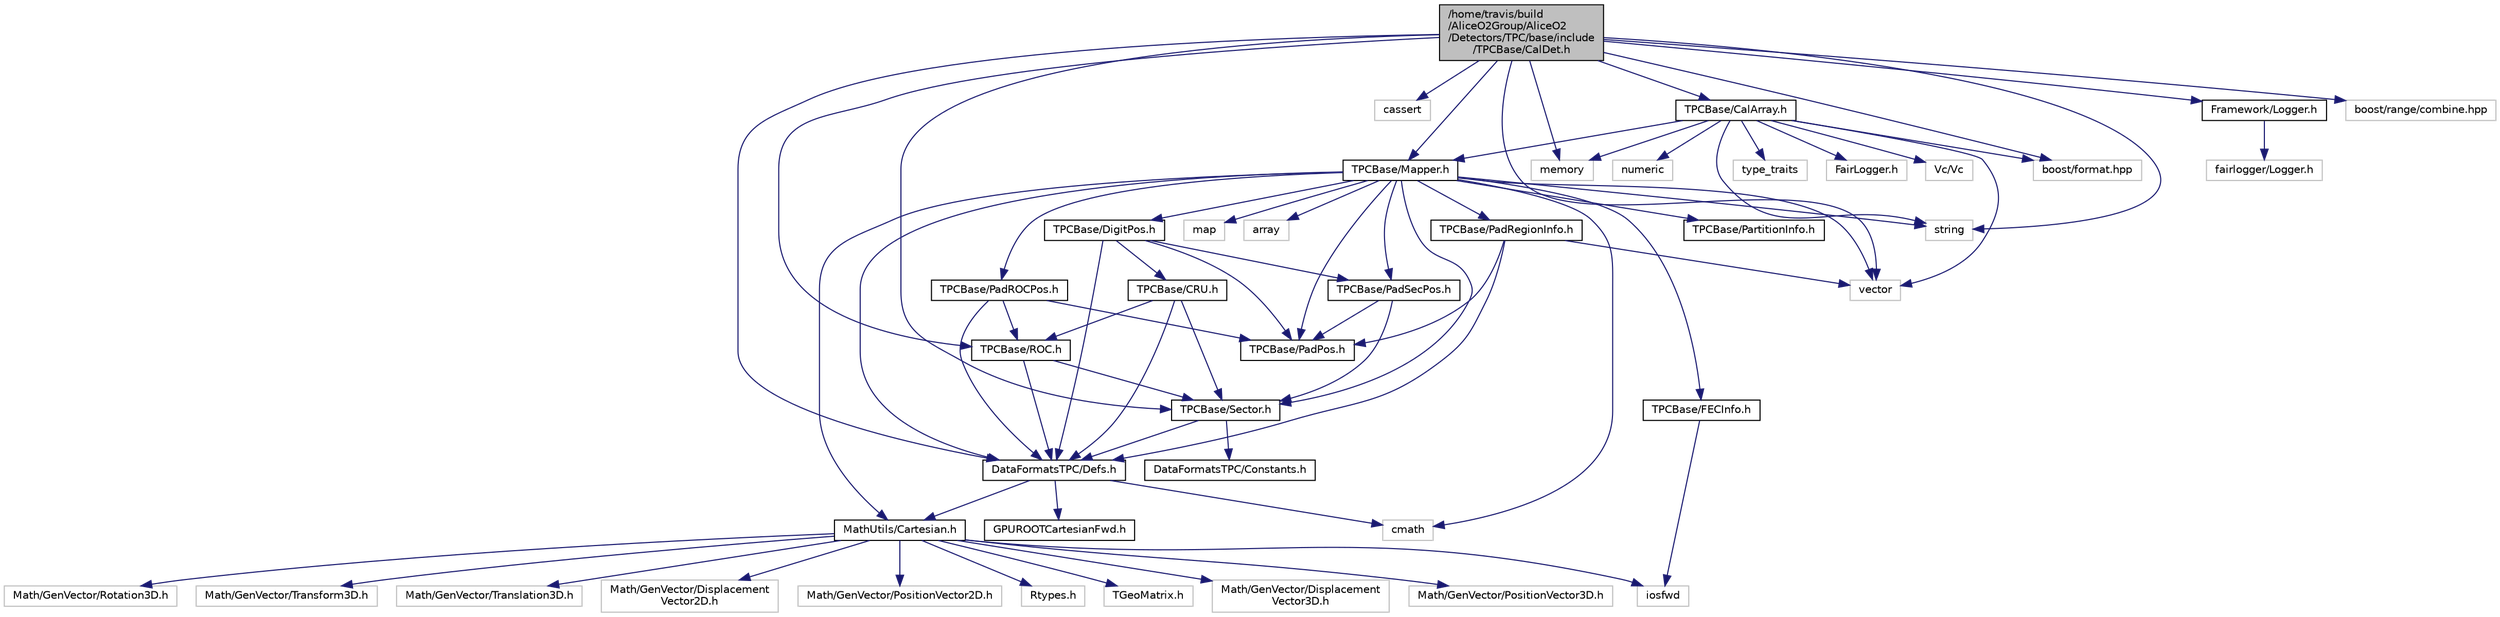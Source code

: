 digraph "/home/travis/build/AliceO2Group/AliceO2/Detectors/TPC/base/include/TPCBase/CalDet.h"
{
 // INTERACTIVE_SVG=YES
  bgcolor="transparent";
  edge [fontname="Helvetica",fontsize="10",labelfontname="Helvetica",labelfontsize="10"];
  node [fontname="Helvetica",fontsize="10",shape=record];
  Node0 [label="/home/travis/build\l/AliceO2Group/AliceO2\l/Detectors/TPC/base/include\l/TPCBase/CalDet.h",height=0.2,width=0.4,color="black", fillcolor="grey75", style="filled", fontcolor="black"];
  Node0 -> Node1 [color="midnightblue",fontsize="10",style="solid",fontname="Helvetica"];
  Node1 [label="memory",height=0.2,width=0.4,color="grey75"];
  Node0 -> Node2 [color="midnightblue",fontsize="10",style="solid",fontname="Helvetica"];
  Node2 [label="vector",height=0.2,width=0.4,color="grey75"];
  Node0 -> Node3 [color="midnightblue",fontsize="10",style="solid",fontname="Helvetica"];
  Node3 [label="string",height=0.2,width=0.4,color="grey75"];
  Node0 -> Node4 [color="midnightblue",fontsize="10",style="solid",fontname="Helvetica"];
  Node4 [label="cassert",height=0.2,width=0.4,color="grey75"];
  Node0 -> Node5 [color="midnightblue",fontsize="10",style="solid",fontname="Helvetica"];
  Node5 [label="DataFormatsTPC/Defs.h",height=0.2,width=0.4,color="black",URL="$d1/d73/Defs_8h.html"];
  Node5 -> Node6 [color="midnightblue",fontsize="10",style="solid",fontname="Helvetica"];
  Node6 [label="cmath",height=0.2,width=0.4,color="grey75"];
  Node5 -> Node7 [color="midnightblue",fontsize="10",style="solid",fontname="Helvetica"];
  Node7 [label="GPUROOTCartesianFwd.h",height=0.2,width=0.4,color="black",URL="$d1/da8/GPUROOTCartesianFwd_8h.html"];
  Node5 -> Node8 [color="midnightblue",fontsize="10",style="solid",fontname="Helvetica"];
  Node8 [label="MathUtils/Cartesian.h",height=0.2,width=0.4,color="black",URL="$dc/d73/Cartesian_8h.html"];
  Node8 -> Node9 [color="midnightblue",fontsize="10",style="solid",fontname="Helvetica"];
  Node9 [label="Math/GenVector/Displacement\lVector3D.h",height=0.2,width=0.4,color="grey75"];
  Node8 -> Node10 [color="midnightblue",fontsize="10",style="solid",fontname="Helvetica"];
  Node10 [label="Math/GenVector/PositionVector3D.h",height=0.2,width=0.4,color="grey75"];
  Node8 -> Node11 [color="midnightblue",fontsize="10",style="solid",fontname="Helvetica"];
  Node11 [label="Math/GenVector/Rotation3D.h",height=0.2,width=0.4,color="grey75"];
  Node8 -> Node12 [color="midnightblue",fontsize="10",style="solid",fontname="Helvetica"];
  Node12 [label="Math/GenVector/Transform3D.h",height=0.2,width=0.4,color="grey75"];
  Node8 -> Node13 [color="midnightblue",fontsize="10",style="solid",fontname="Helvetica"];
  Node13 [label="Math/GenVector/Translation3D.h",height=0.2,width=0.4,color="grey75"];
  Node8 -> Node14 [color="midnightblue",fontsize="10",style="solid",fontname="Helvetica"];
  Node14 [label="Math/GenVector/Displacement\lVector2D.h",height=0.2,width=0.4,color="grey75"];
  Node8 -> Node15 [color="midnightblue",fontsize="10",style="solid",fontname="Helvetica"];
  Node15 [label="Math/GenVector/PositionVector2D.h",height=0.2,width=0.4,color="grey75"];
  Node8 -> Node16 [color="midnightblue",fontsize="10",style="solid",fontname="Helvetica"];
  Node16 [label="Rtypes.h",height=0.2,width=0.4,color="grey75"];
  Node8 -> Node17 [color="midnightblue",fontsize="10",style="solid",fontname="Helvetica"];
  Node17 [label="TGeoMatrix.h",height=0.2,width=0.4,color="grey75"];
  Node8 -> Node18 [color="midnightblue",fontsize="10",style="solid",fontname="Helvetica"];
  Node18 [label="iosfwd",height=0.2,width=0.4,color="grey75"];
  Node0 -> Node19 [color="midnightblue",fontsize="10",style="solid",fontname="Helvetica"];
  Node19 [label="TPCBase/Mapper.h",height=0.2,width=0.4,color="black",URL="$d5/d1d/TPC_2base_2include_2TPCBase_2Mapper_8h.html"];
  Node19 -> Node20 [color="midnightblue",fontsize="10",style="solid",fontname="Helvetica"];
  Node20 [label="map",height=0.2,width=0.4,color="grey75"];
  Node19 -> Node2 [color="midnightblue",fontsize="10",style="solid",fontname="Helvetica"];
  Node19 -> Node21 [color="midnightblue",fontsize="10",style="solid",fontname="Helvetica"];
  Node21 [label="array",height=0.2,width=0.4,color="grey75"];
  Node19 -> Node3 [color="midnightblue",fontsize="10",style="solid",fontname="Helvetica"];
  Node19 -> Node6 [color="midnightblue",fontsize="10",style="solid",fontname="Helvetica"];
  Node19 -> Node5 [color="midnightblue",fontsize="10",style="solid",fontname="Helvetica"];
  Node19 -> Node22 [color="midnightblue",fontsize="10",style="solid",fontname="Helvetica"];
  Node22 [label="TPCBase/PadPos.h",height=0.2,width=0.4,color="black",URL="$de/d41/PadPos_8h.html"];
  Node19 -> Node23 [color="midnightblue",fontsize="10",style="solid",fontname="Helvetica"];
  Node23 [label="TPCBase/PadSecPos.h",height=0.2,width=0.4,color="black",URL="$dd/d0b/PadSecPos_8h.html"];
  Node23 -> Node24 [color="midnightblue",fontsize="10",style="solid",fontname="Helvetica"];
  Node24 [label="TPCBase/Sector.h",height=0.2,width=0.4,color="black",URL="$d3/dd6/Sector_8h.html"];
  Node24 -> Node25 [color="midnightblue",fontsize="10",style="solid",fontname="Helvetica"];
  Node25 [label="DataFormatsTPC/Constants.h",height=0.2,width=0.4,color="black",URL="$d0/dda/DataFormats_2Detectors_2TPC_2include_2DataFormatsTPC_2Constants_8h.html"];
  Node24 -> Node5 [color="midnightblue",fontsize="10",style="solid",fontname="Helvetica"];
  Node23 -> Node22 [color="midnightblue",fontsize="10",style="solid",fontname="Helvetica"];
  Node19 -> Node26 [color="midnightblue",fontsize="10",style="solid",fontname="Helvetica"];
  Node26 [label="TPCBase/PadROCPos.h",height=0.2,width=0.4,color="black",URL="$da/d61/PadROCPos_8h.html"];
  Node26 -> Node5 [color="midnightblue",fontsize="10",style="solid",fontname="Helvetica"];
  Node26 -> Node27 [color="midnightblue",fontsize="10",style="solid",fontname="Helvetica"];
  Node27 [label="TPCBase/ROC.h",height=0.2,width=0.4,color="black",URL="$dc/d14/ROC_8h.html"];
  Node27 -> Node5 [color="midnightblue",fontsize="10",style="solid",fontname="Helvetica"];
  Node27 -> Node24 [color="midnightblue",fontsize="10",style="solid",fontname="Helvetica"];
  Node26 -> Node22 [color="midnightblue",fontsize="10",style="solid",fontname="Helvetica"];
  Node19 -> Node28 [color="midnightblue",fontsize="10",style="solid",fontname="Helvetica"];
  Node28 [label="TPCBase/DigitPos.h",height=0.2,width=0.4,color="black",URL="$d3/d54/DigitPos_8h.html"];
  Node28 -> Node5 [color="midnightblue",fontsize="10",style="solid",fontname="Helvetica"];
  Node28 -> Node29 [color="midnightblue",fontsize="10",style="solid",fontname="Helvetica"];
  Node29 [label="TPCBase/CRU.h",height=0.2,width=0.4,color="black",URL="$df/d26/CRU_8h.html"];
  Node29 -> Node5 [color="midnightblue",fontsize="10",style="solid",fontname="Helvetica"];
  Node29 -> Node24 [color="midnightblue",fontsize="10",style="solid",fontname="Helvetica"];
  Node29 -> Node27 [color="midnightblue",fontsize="10",style="solid",fontname="Helvetica"];
  Node28 -> Node22 [color="midnightblue",fontsize="10",style="solid",fontname="Helvetica"];
  Node28 -> Node23 [color="midnightblue",fontsize="10",style="solid",fontname="Helvetica"];
  Node19 -> Node30 [color="midnightblue",fontsize="10",style="solid",fontname="Helvetica"];
  Node30 [label="TPCBase/FECInfo.h",height=0.2,width=0.4,color="black",URL="$d1/d1f/FECInfo_8h.html"];
  Node30 -> Node18 [color="midnightblue",fontsize="10",style="solid",fontname="Helvetica"];
  Node19 -> Node31 [color="midnightblue",fontsize="10",style="solid",fontname="Helvetica"];
  Node31 [label="TPCBase/PadRegionInfo.h",height=0.2,width=0.4,color="black",URL="$da/d9d/PadRegionInfo_8h.html"];
  Node31 -> Node2 [color="midnightblue",fontsize="10",style="solid",fontname="Helvetica"];
  Node31 -> Node5 [color="midnightblue",fontsize="10",style="solid",fontname="Helvetica"];
  Node31 -> Node22 [color="midnightblue",fontsize="10",style="solid",fontname="Helvetica"];
  Node19 -> Node32 [color="midnightblue",fontsize="10",style="solid",fontname="Helvetica"];
  Node32 [label="TPCBase/PartitionInfo.h",height=0.2,width=0.4,color="black",URL="$d6/d42/PartitionInfo_8h.html"];
  Node19 -> Node24 [color="midnightblue",fontsize="10",style="solid",fontname="Helvetica"];
  Node19 -> Node8 [color="midnightblue",fontsize="10",style="solid",fontname="Helvetica"];
  Node0 -> Node27 [color="midnightblue",fontsize="10",style="solid",fontname="Helvetica"];
  Node0 -> Node24 [color="midnightblue",fontsize="10",style="solid",fontname="Helvetica"];
  Node0 -> Node33 [color="midnightblue",fontsize="10",style="solid",fontname="Helvetica"];
  Node33 [label="TPCBase/CalArray.h",height=0.2,width=0.4,color="black",URL="$db/d9b/CalArray_8h.html"];
  Node33 -> Node34 [color="midnightblue",fontsize="10",style="solid",fontname="Helvetica"];
  Node34 [label="Vc/Vc",height=0.2,width=0.4,color="grey75"];
  Node33 -> Node1 [color="midnightblue",fontsize="10",style="solid",fontname="Helvetica"];
  Node33 -> Node2 [color="midnightblue",fontsize="10",style="solid",fontname="Helvetica"];
  Node33 -> Node3 [color="midnightblue",fontsize="10",style="solid",fontname="Helvetica"];
  Node33 -> Node35 [color="midnightblue",fontsize="10",style="solid",fontname="Helvetica"];
  Node35 [label="numeric",height=0.2,width=0.4,color="grey75"];
  Node33 -> Node36 [color="midnightblue",fontsize="10",style="solid",fontname="Helvetica"];
  Node36 [label="type_traits",height=0.2,width=0.4,color="grey75"];
  Node33 -> Node19 [color="midnightblue",fontsize="10",style="solid",fontname="Helvetica"];
  Node33 -> Node37 [color="midnightblue",fontsize="10",style="solid",fontname="Helvetica"];
  Node37 [label="FairLogger.h",height=0.2,width=0.4,color="grey75"];
  Node33 -> Node38 [color="midnightblue",fontsize="10",style="solid",fontname="Helvetica"];
  Node38 [label="boost/format.hpp",height=0.2,width=0.4,color="grey75"];
  Node0 -> Node39 [color="midnightblue",fontsize="10",style="solid",fontname="Helvetica"];
  Node39 [label="Framework/Logger.h",height=0.2,width=0.4,color="black",URL="$dd/da4/Logger_8h.html"];
  Node39 -> Node40 [color="midnightblue",fontsize="10",style="solid",fontname="Helvetica"];
  Node40 [label="fairlogger/Logger.h",height=0.2,width=0.4,color="grey75"];
  Node0 -> Node38 [color="midnightblue",fontsize="10",style="solid",fontname="Helvetica"];
  Node0 -> Node41 [color="midnightblue",fontsize="10",style="solid",fontname="Helvetica"];
  Node41 [label="boost/range/combine.hpp",height=0.2,width=0.4,color="grey75"];
}
